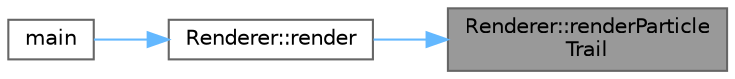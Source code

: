 digraph "Renderer::renderParticleTrail"
{
 // LATEX_PDF_SIZE
  bgcolor="transparent";
  edge [fontname=Helvetica,fontsize=10,labelfontname=Helvetica,labelfontsize=10];
  node [fontname=Helvetica,fontsize=10,shape=box,height=0.2,width=0.4];
  rankdir="RL";
  Node1 [id="Node000001",label="Renderer::renderParticle\lTrail",height=0.2,width=0.4,color="gray40", fillcolor="grey60", style="filled", fontcolor="black",tooltip="Render the trail of the given particle."];
  Node1 -> Node2 [id="edge1_Node000001_Node000002",dir="back",color="steelblue1",style="solid",tooltip=" "];
  Node2 [id="Node000002",label="Renderer::render",height=0.2,width=0.4,color="grey40", fillcolor="white", style="filled",URL="$classRenderer.html#a856aba69842ce2c0e32a6bfe37fbc31b",tooltip="Renders the given universe."];
  Node2 -> Node3 [id="edge2_Node000002_Node000003",dir="back",color="steelblue1",style="solid",tooltip=" "];
  Node3 [id="Node000003",label="main",height=0.2,width=0.4,color="grey40", fillcolor="white", style="filled",URL="$main_8cpp.html#a0ddf1224851353fc92bfbff6f499fa97",tooltip=" "];
}
